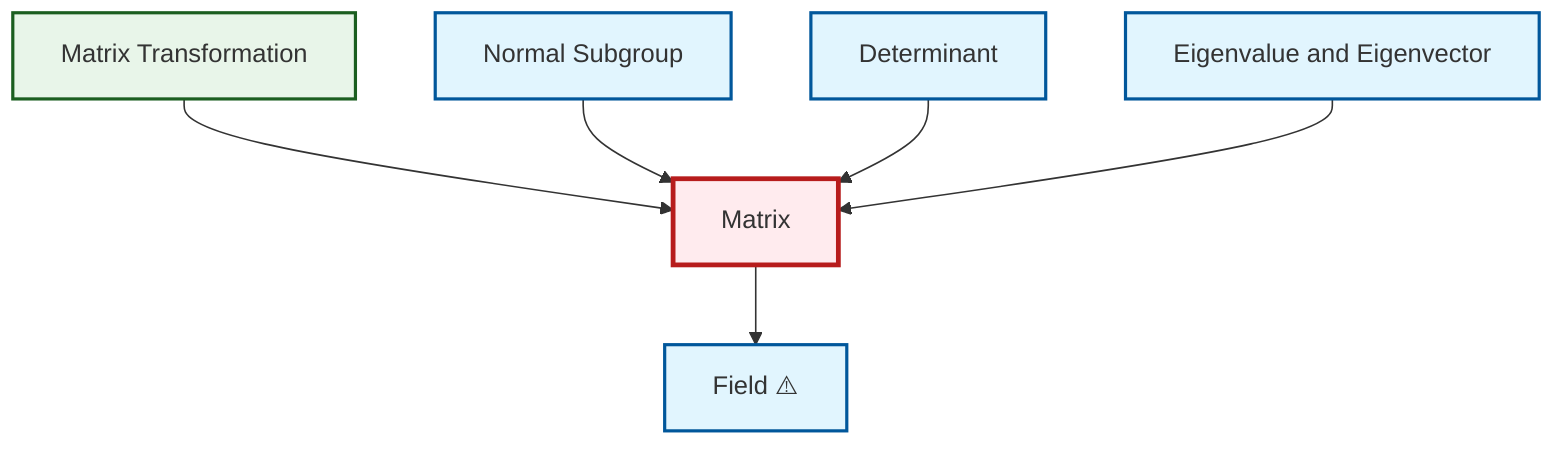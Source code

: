 graph TD
    classDef definition fill:#e1f5fe,stroke:#01579b,stroke-width:2px
    classDef theorem fill:#f3e5f5,stroke:#4a148c,stroke-width:2px
    classDef axiom fill:#fff3e0,stroke:#e65100,stroke-width:2px
    classDef example fill:#e8f5e9,stroke:#1b5e20,stroke-width:2px
    classDef current fill:#ffebee,stroke:#b71c1c,stroke-width:3px
    def-determinant["Determinant"]:::definition
    def-matrix["Matrix"]:::definition
    def-field["Field ⚠️"]:::definition
    ex-matrix-transformation["Matrix Transformation"]:::example
    def-normal-subgroup["Normal Subgroup"]:::definition
    def-eigenvalue-eigenvector["Eigenvalue and Eigenvector"]:::definition
    ex-matrix-transformation --> def-matrix
    def-matrix --> def-field
    def-normal-subgroup --> def-matrix
    def-determinant --> def-matrix
    def-eigenvalue-eigenvector --> def-matrix
    class def-matrix current